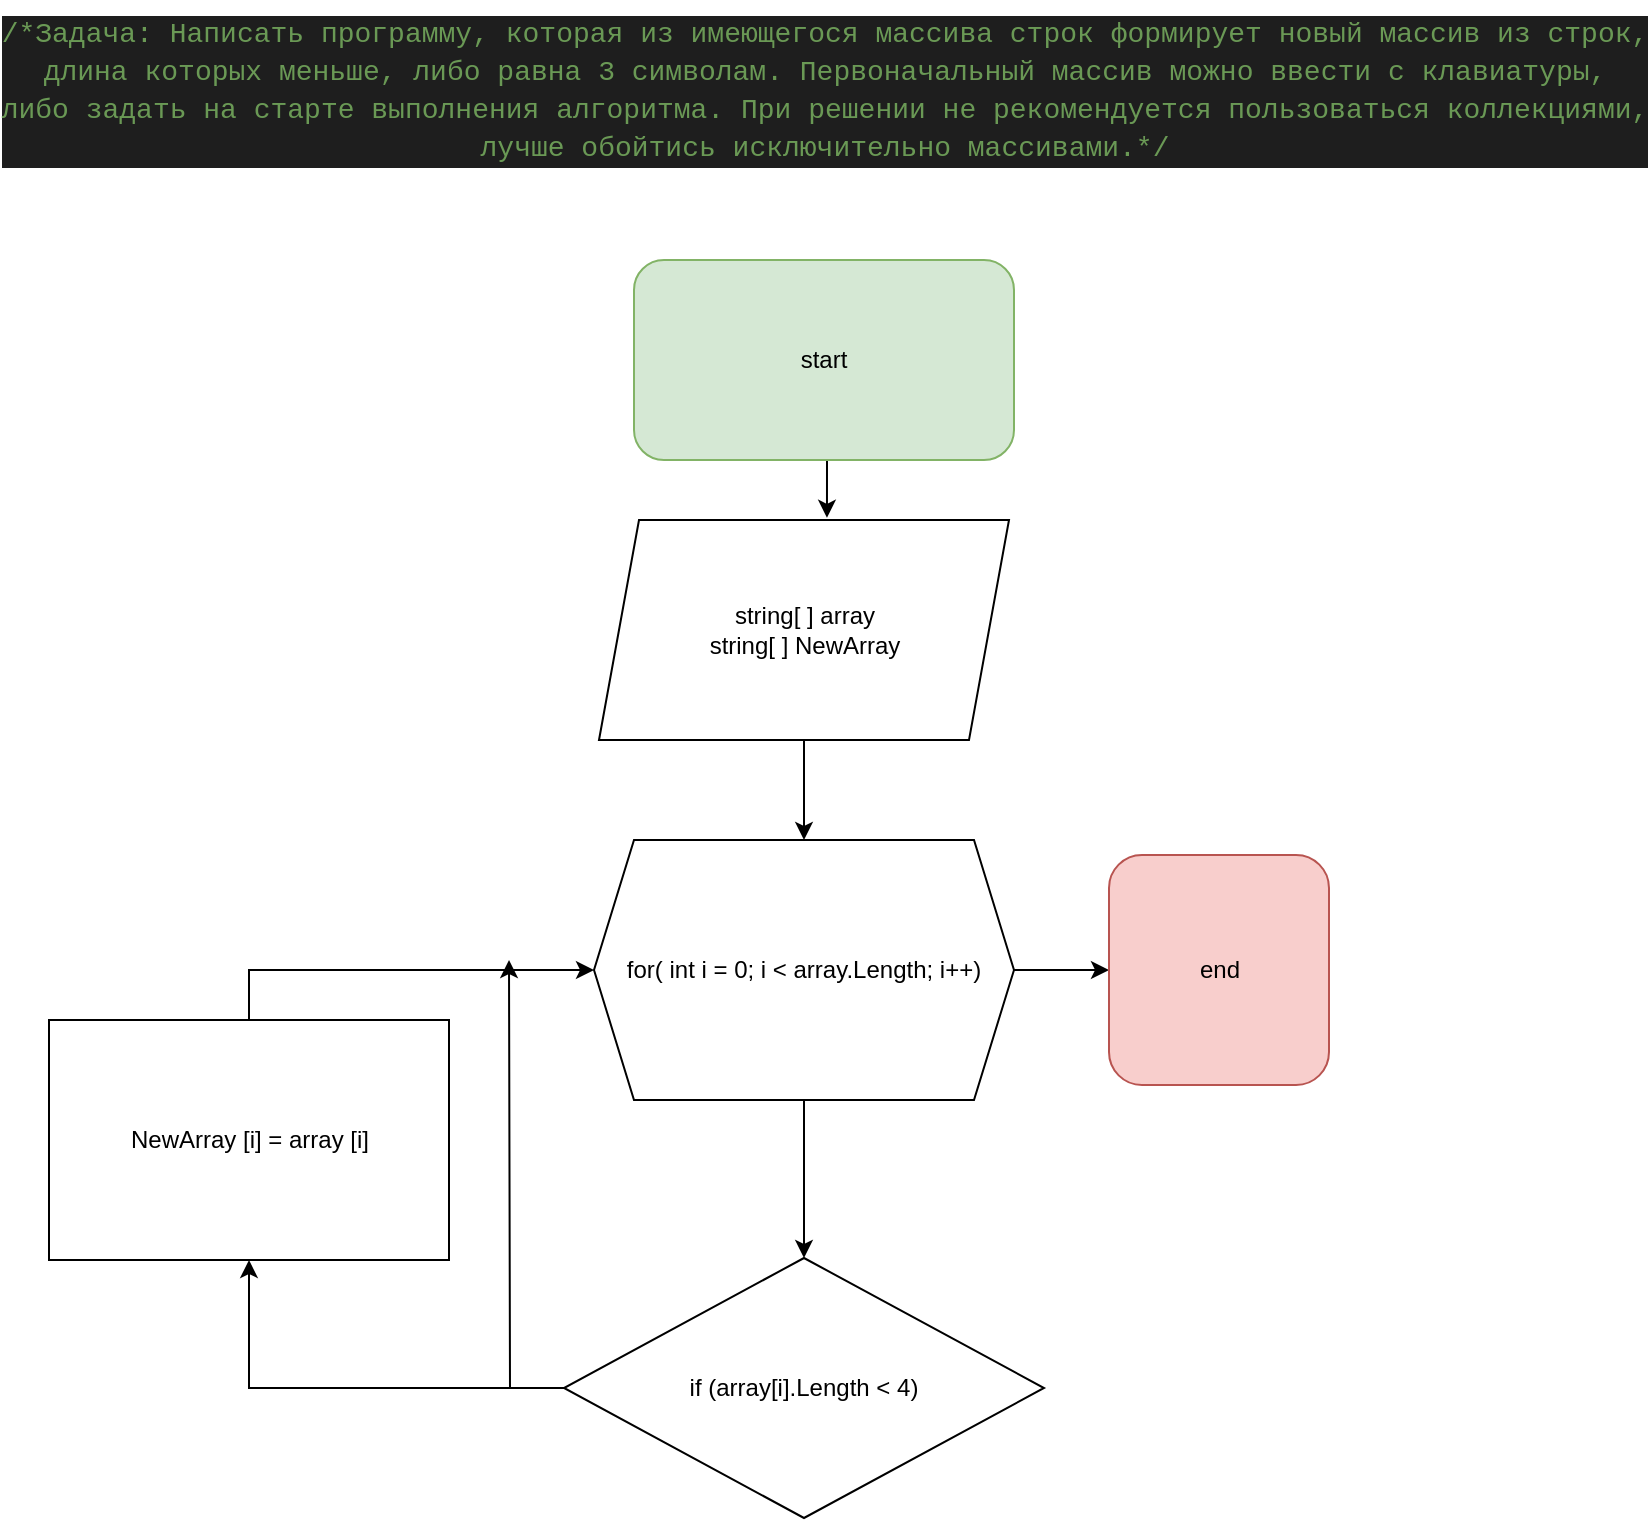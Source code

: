 <mxfile version="20.7.4" type="device"><diagram id="C5RBs43oDa-KdzZeNtuy" name="Page-1"><mxGraphModel dx="1480" dy="934" grid="1" gridSize="10" guides="1" tooltips="1" connect="1" arrows="1" fold="1" page="1" pageScale="1" pageWidth="827" pageHeight="1169" math="0" shadow="0"><root><mxCell id="WIyWlLk6GJQsqaUBKTNV-0"/><mxCell id="WIyWlLk6GJQsqaUBKTNV-1" parent="WIyWlLk6GJQsqaUBKTNV-0"/><mxCell id="-7a9u63JkYYjWKk-VI2y-9" style="edgeStyle=orthogonalEdgeStyle;rounded=0;orthogonalLoop=1;jettySize=auto;html=1;exitX=0.5;exitY=1;exitDx=0;exitDy=0;entryX=0.556;entryY=-0.01;entryDx=0;entryDy=0;entryPerimeter=0;" edge="1" parent="WIyWlLk6GJQsqaUBKTNV-1" source="-7a9u63JkYYjWKk-VI2y-0" target="-7a9u63JkYYjWKk-VI2y-1"><mxGeometry relative="1" as="geometry"/></mxCell><mxCell id="-7a9u63JkYYjWKk-VI2y-0" value="start" style="rounded=1;whiteSpace=wrap;html=1;fillColor=#d5e8d4;strokeColor=#82b366;" vertex="1" parent="WIyWlLk6GJQsqaUBKTNV-1"><mxGeometry x="310" y="160" width="190" height="100" as="geometry"/></mxCell><mxCell id="-7a9u63JkYYjWKk-VI2y-10" style="edgeStyle=orthogonalEdgeStyle;rounded=0;orthogonalLoop=1;jettySize=auto;html=1;exitX=0.5;exitY=1;exitDx=0;exitDy=0;entryX=0.5;entryY=0;entryDx=0;entryDy=0;" edge="1" parent="WIyWlLk6GJQsqaUBKTNV-1" source="-7a9u63JkYYjWKk-VI2y-1" target="-7a9u63JkYYjWKk-VI2y-3"><mxGeometry relative="1" as="geometry"/></mxCell><mxCell id="-7a9u63JkYYjWKk-VI2y-1" value="string[ ] array&lt;br&gt;string[ ] NewArray" style="shape=parallelogram;perimeter=parallelogramPerimeter;whiteSpace=wrap;html=1;fixedSize=1;" vertex="1" parent="WIyWlLk6GJQsqaUBKTNV-1"><mxGeometry x="292.5" y="290" width="205" height="110" as="geometry"/></mxCell><mxCell id="-7a9u63JkYYjWKk-VI2y-11" style="edgeStyle=orthogonalEdgeStyle;rounded=0;orthogonalLoop=1;jettySize=auto;html=1;exitX=0.5;exitY=1;exitDx=0;exitDy=0;entryX=0.5;entryY=0;entryDx=0;entryDy=0;" edge="1" parent="WIyWlLk6GJQsqaUBKTNV-1" source="-7a9u63JkYYjWKk-VI2y-3" target="-7a9u63JkYYjWKk-VI2y-5"><mxGeometry relative="1" as="geometry"/></mxCell><mxCell id="-7a9u63JkYYjWKk-VI2y-15" style="edgeStyle=orthogonalEdgeStyle;rounded=0;orthogonalLoop=1;jettySize=auto;html=1;exitX=1;exitY=0.5;exitDx=0;exitDy=0;entryX=0;entryY=0.5;entryDx=0;entryDy=0;" edge="1" parent="WIyWlLk6GJQsqaUBKTNV-1" source="-7a9u63JkYYjWKk-VI2y-3" target="-7a9u63JkYYjWKk-VI2y-14"><mxGeometry relative="1" as="geometry"/></mxCell><mxCell id="-7a9u63JkYYjWKk-VI2y-3" value="for( int i = 0; i &amp;lt; array.Length; i++)" style="shape=hexagon;perimeter=hexagonPerimeter2;whiteSpace=wrap;html=1;fixedSize=1;" vertex="1" parent="WIyWlLk6GJQsqaUBKTNV-1"><mxGeometry x="290" y="450" width="210" height="130" as="geometry"/></mxCell><mxCell id="-7a9u63JkYYjWKk-VI2y-7" style="edgeStyle=orthogonalEdgeStyle;rounded=0;orthogonalLoop=1;jettySize=auto;html=1;exitX=0;exitY=0.5;exitDx=0;exitDy=0;entryX=0.5;entryY=1;entryDx=0;entryDy=0;" edge="1" parent="WIyWlLk6GJQsqaUBKTNV-1" source="-7a9u63JkYYjWKk-VI2y-5" target="-7a9u63JkYYjWKk-VI2y-6"><mxGeometry relative="1" as="geometry"/></mxCell><mxCell id="-7a9u63JkYYjWKk-VI2y-13" style="edgeStyle=orthogonalEdgeStyle;rounded=0;orthogonalLoop=1;jettySize=auto;html=1;exitX=0;exitY=0.5;exitDx=0;exitDy=0;" edge="1" parent="WIyWlLk6GJQsqaUBKTNV-1" source="-7a9u63JkYYjWKk-VI2y-5"><mxGeometry relative="1" as="geometry"><mxPoint x="247.5" y="510" as="targetPoint"/></mxGeometry></mxCell><mxCell id="-7a9u63JkYYjWKk-VI2y-5" value="if (array[i].Length &amp;lt; 4)" style="rhombus;whiteSpace=wrap;html=1;" vertex="1" parent="WIyWlLk6GJQsqaUBKTNV-1"><mxGeometry x="275" y="659" width="240" height="130" as="geometry"/></mxCell><mxCell id="-7a9u63JkYYjWKk-VI2y-8" style="edgeStyle=orthogonalEdgeStyle;rounded=0;orthogonalLoop=1;jettySize=auto;html=1;exitX=0.5;exitY=0;exitDx=0;exitDy=0;entryX=0;entryY=0.5;entryDx=0;entryDy=0;" edge="1" parent="WIyWlLk6GJQsqaUBKTNV-1" source="-7a9u63JkYYjWKk-VI2y-6" target="-7a9u63JkYYjWKk-VI2y-3"><mxGeometry relative="1" as="geometry"/></mxCell><mxCell id="-7a9u63JkYYjWKk-VI2y-6" value="NewArray [i] = array [i]" style="rounded=0;whiteSpace=wrap;html=1;" vertex="1" parent="WIyWlLk6GJQsqaUBKTNV-1"><mxGeometry x="17.5" y="540" width="200" height="120" as="geometry"/></mxCell><mxCell id="-7a9u63JkYYjWKk-VI2y-14" value="end" style="rounded=1;whiteSpace=wrap;html=1;fillColor=#f8cecc;strokeColor=#b85450;" vertex="1" parent="WIyWlLk6GJQsqaUBKTNV-1"><mxGeometry x="547.5" y="457.5" width="110" height="115" as="geometry"/></mxCell><mxCell id="-7a9u63JkYYjWKk-VI2y-16" value="&lt;div style=&quot;color: rgb(212, 212, 212); background-color: rgb(30, 30, 30); font-family: Consolas, &amp;quot;Courier New&amp;quot;, monospace; font-size: 14px; line-height: 19px;&quot;&gt;&lt;div&gt;&lt;span style=&quot;color: #6a9955;&quot;&gt;/*Задача: Написать программу, которая из имеющегося массива строк формирует новый массив из строк,&lt;/span&gt;&lt;/div&gt;&lt;div&gt;&lt;span style=&quot;color: #6a9955;&quot;&gt;длина которых меньше, либо равна 3 символам. Первоначальный массив можно ввести с клавиатуры, &lt;/span&gt;&lt;/div&gt;&lt;div&gt;&lt;span style=&quot;color: #6a9955;&quot;&gt;либо задать на старте выполнения алгоритма. При решении не рекомендуется пользоваться коллекциями, &lt;/span&gt;&lt;/div&gt;&lt;div&gt;&lt;span style=&quot;color: #6a9955;&quot;&gt;лучше обойтись исключительно массивами.*/&lt;/span&gt;&lt;/div&gt;&lt;/div&gt;" style="text;html=1;align=center;verticalAlign=middle;resizable=0;points=[];autosize=1;strokeColor=none;fillColor=none;" vertex="1" parent="WIyWlLk6GJQsqaUBKTNV-1"><mxGeometry x="15" y="30" width="780" height="90" as="geometry"/></mxCell></root></mxGraphModel></diagram></mxfile>